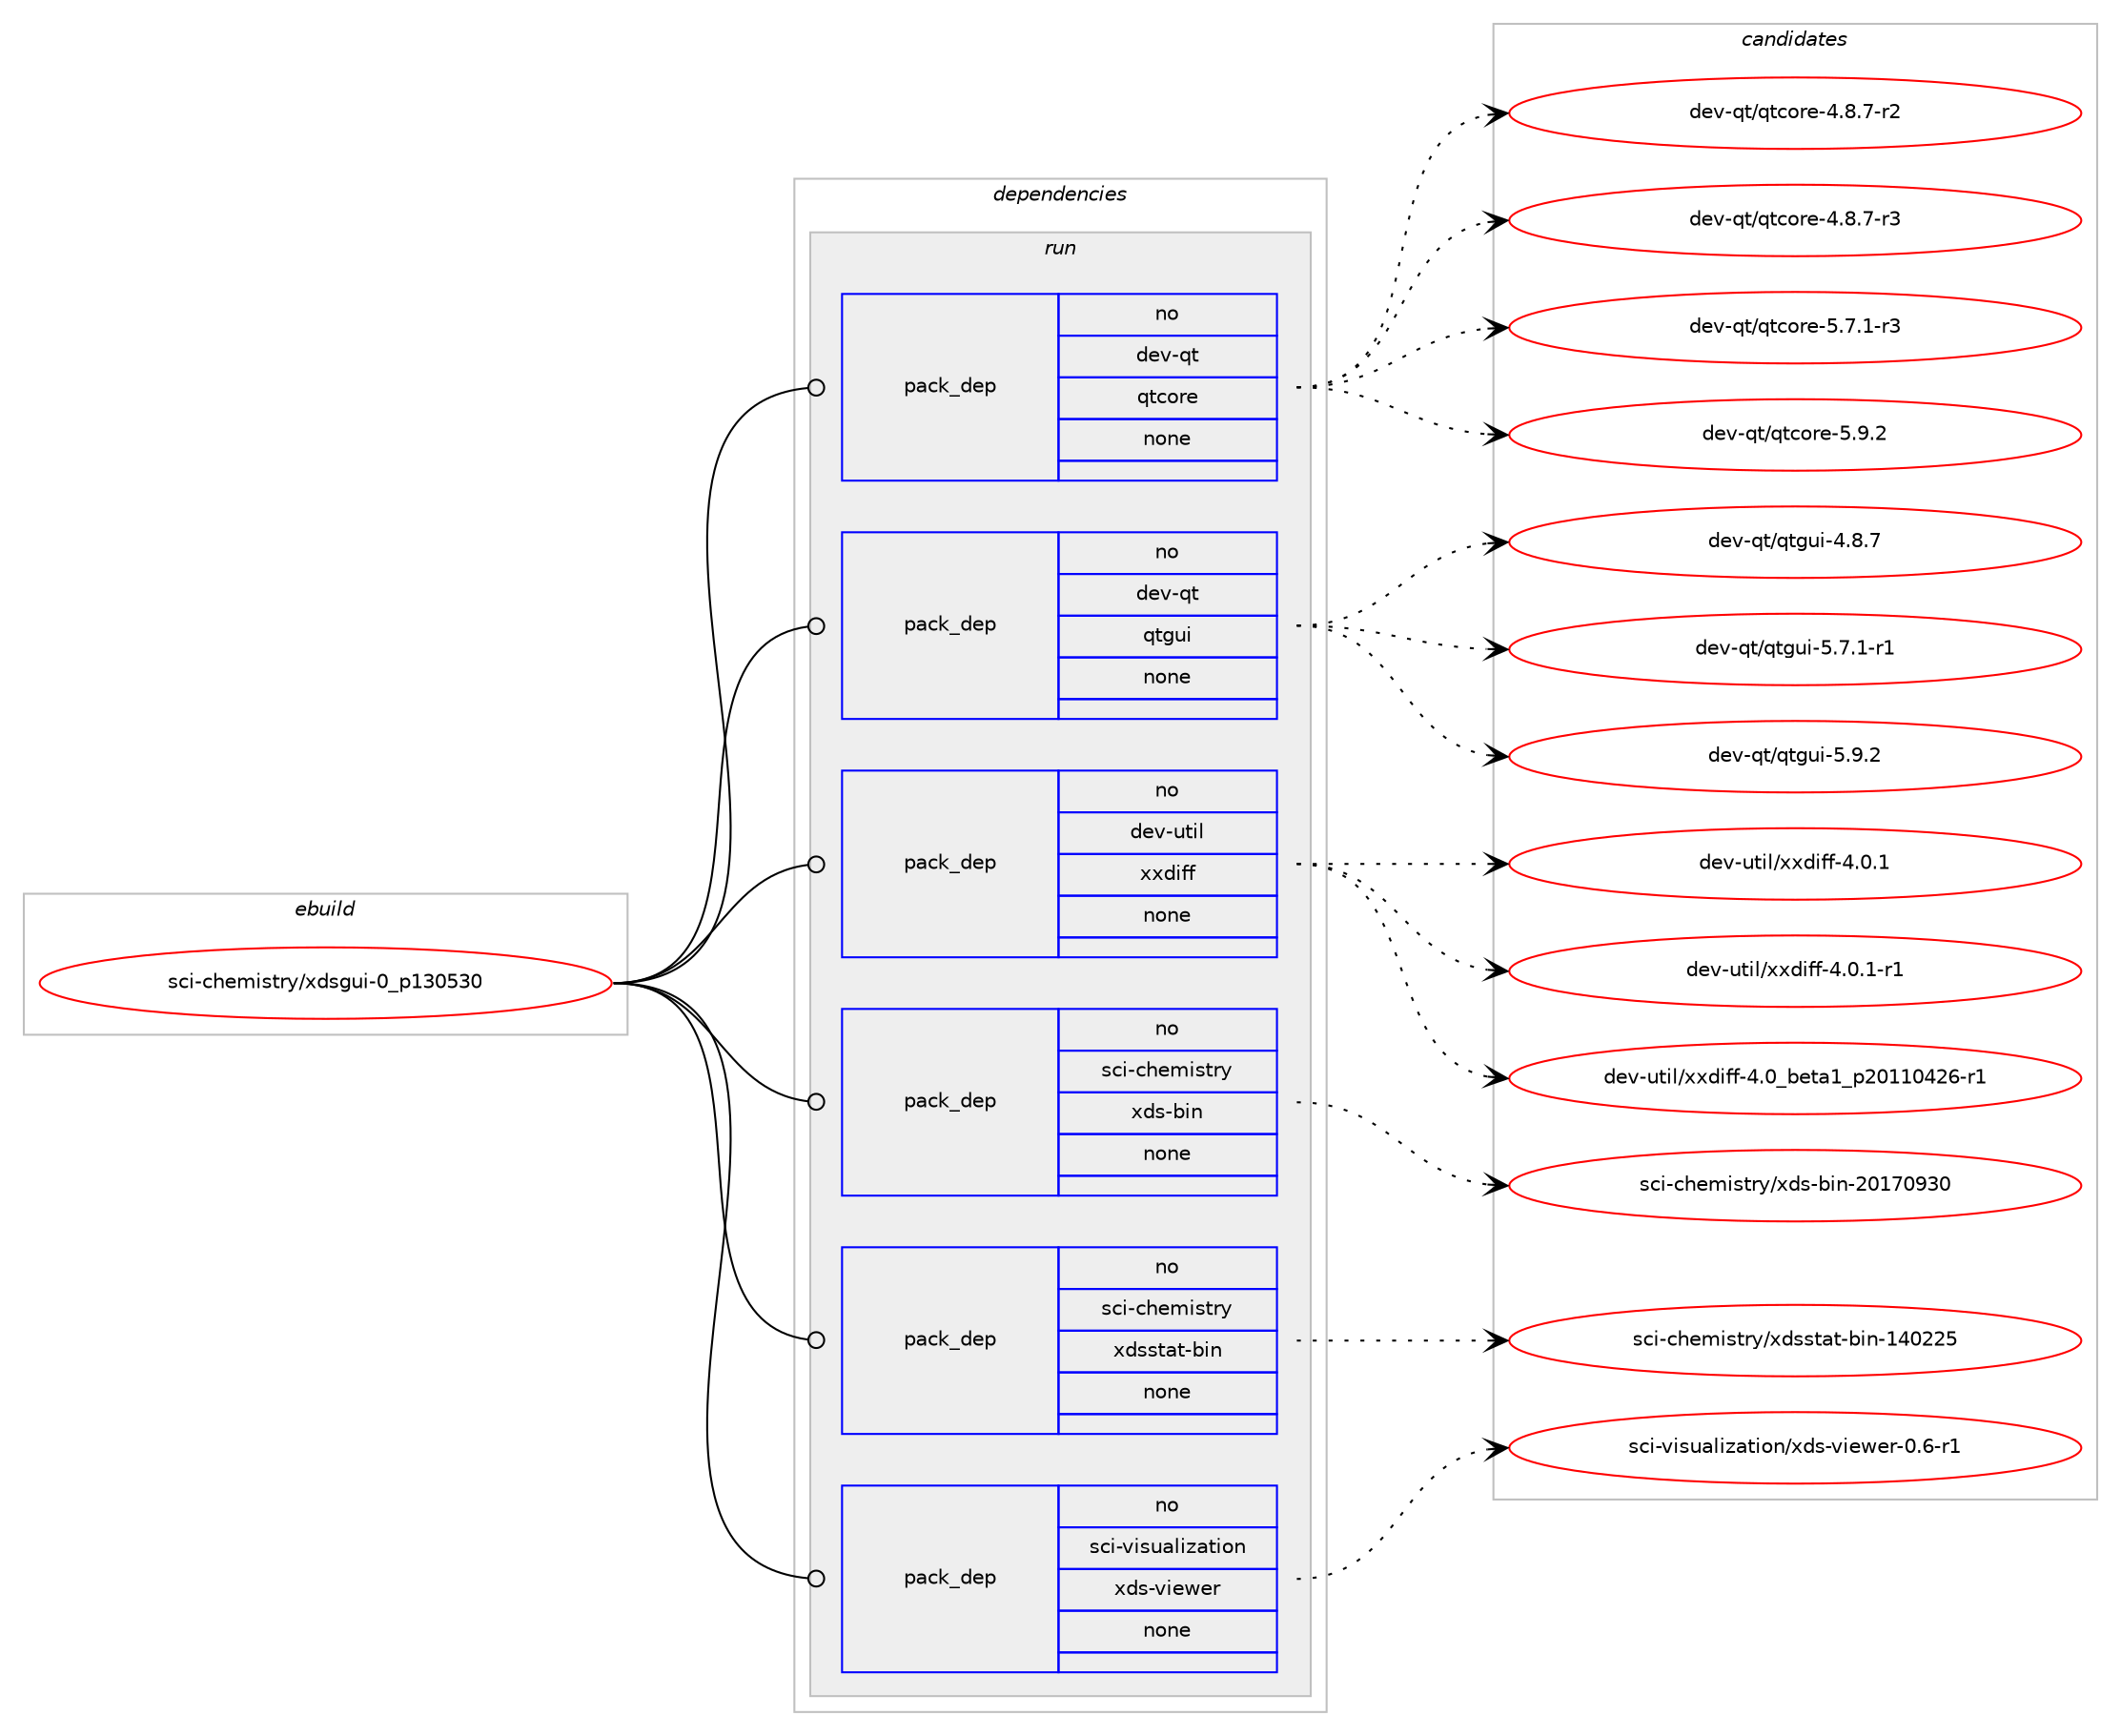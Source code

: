 digraph prolog {

# *************
# Graph options
# *************

newrank=true;
concentrate=true;
compound=true;
graph [rankdir=LR,fontname=Helvetica,fontsize=10,ranksep=1.5];#, ranksep=2.5, nodesep=0.2];
edge  [arrowhead=vee];
node  [fontname=Helvetica,fontsize=10];

# **********
# The ebuild
# **********

subgraph cluster_leftcol {
color=gray;
rank=same;
label=<<i>ebuild</i>>;
id [label="sci-chemistry/xdsgui-0_p130530", color=red, width=4, href="../sci-chemistry/xdsgui-0_p130530.svg"];
}

# ****************
# The dependencies
# ****************

subgraph cluster_midcol {
color=gray;
label=<<i>dependencies</i>>;
subgraph cluster_compile {
fillcolor="#eeeeee";
style=filled;
label=<<i>compile</i>>;
}
subgraph cluster_compileandrun {
fillcolor="#eeeeee";
style=filled;
label=<<i>compile and run</i>>;
}
subgraph cluster_run {
fillcolor="#eeeeee";
style=filled;
label=<<i>run</i>>;
subgraph pack329799 {
dependency447338 [label=<<TABLE BORDER="0" CELLBORDER="1" CELLSPACING="0" CELLPADDING="4" WIDTH="220"><TR><TD ROWSPAN="6" CELLPADDING="30">pack_dep</TD></TR><TR><TD WIDTH="110">no</TD></TR><TR><TD>dev-qt</TD></TR><TR><TD>qtcore</TD></TR><TR><TD>none</TD></TR><TR><TD></TD></TR></TABLE>>, shape=none, color=blue];
}
id:e -> dependency447338:w [weight=20,style="solid",arrowhead="odot"];
subgraph pack329800 {
dependency447339 [label=<<TABLE BORDER="0" CELLBORDER="1" CELLSPACING="0" CELLPADDING="4" WIDTH="220"><TR><TD ROWSPAN="6" CELLPADDING="30">pack_dep</TD></TR><TR><TD WIDTH="110">no</TD></TR><TR><TD>dev-qt</TD></TR><TR><TD>qtgui</TD></TR><TR><TD>none</TD></TR><TR><TD></TD></TR></TABLE>>, shape=none, color=blue];
}
id:e -> dependency447339:w [weight=20,style="solid",arrowhead="odot"];
subgraph pack329801 {
dependency447340 [label=<<TABLE BORDER="0" CELLBORDER="1" CELLSPACING="0" CELLPADDING="4" WIDTH="220"><TR><TD ROWSPAN="6" CELLPADDING="30">pack_dep</TD></TR><TR><TD WIDTH="110">no</TD></TR><TR><TD>dev-util</TD></TR><TR><TD>xxdiff</TD></TR><TR><TD>none</TD></TR><TR><TD></TD></TR></TABLE>>, shape=none, color=blue];
}
id:e -> dependency447340:w [weight=20,style="solid",arrowhead="odot"];
subgraph pack329802 {
dependency447341 [label=<<TABLE BORDER="0" CELLBORDER="1" CELLSPACING="0" CELLPADDING="4" WIDTH="220"><TR><TD ROWSPAN="6" CELLPADDING="30">pack_dep</TD></TR><TR><TD WIDTH="110">no</TD></TR><TR><TD>sci-chemistry</TD></TR><TR><TD>xds-bin</TD></TR><TR><TD>none</TD></TR><TR><TD></TD></TR></TABLE>>, shape=none, color=blue];
}
id:e -> dependency447341:w [weight=20,style="solid",arrowhead="odot"];
subgraph pack329803 {
dependency447342 [label=<<TABLE BORDER="0" CELLBORDER="1" CELLSPACING="0" CELLPADDING="4" WIDTH="220"><TR><TD ROWSPAN="6" CELLPADDING="30">pack_dep</TD></TR><TR><TD WIDTH="110">no</TD></TR><TR><TD>sci-chemistry</TD></TR><TR><TD>xdsstat-bin</TD></TR><TR><TD>none</TD></TR><TR><TD></TD></TR></TABLE>>, shape=none, color=blue];
}
id:e -> dependency447342:w [weight=20,style="solid",arrowhead="odot"];
subgraph pack329804 {
dependency447343 [label=<<TABLE BORDER="0" CELLBORDER="1" CELLSPACING="0" CELLPADDING="4" WIDTH="220"><TR><TD ROWSPAN="6" CELLPADDING="30">pack_dep</TD></TR><TR><TD WIDTH="110">no</TD></TR><TR><TD>sci-visualization</TD></TR><TR><TD>xds-viewer</TD></TR><TR><TD>none</TD></TR><TR><TD></TD></TR></TABLE>>, shape=none, color=blue];
}
id:e -> dependency447343:w [weight=20,style="solid",arrowhead="odot"];
}
}

# **************
# The candidates
# **************

subgraph cluster_choices {
rank=same;
color=gray;
label=<<i>candidates</i>>;

subgraph choice329799 {
color=black;
nodesep=1;
choice1001011184511311647113116991111141014552465646554511450 [label="dev-qt/qtcore-4.8.7-r2", color=red, width=4,href="../dev-qt/qtcore-4.8.7-r2.svg"];
choice1001011184511311647113116991111141014552465646554511451 [label="dev-qt/qtcore-4.8.7-r3", color=red, width=4,href="../dev-qt/qtcore-4.8.7-r3.svg"];
choice1001011184511311647113116991111141014553465546494511451 [label="dev-qt/qtcore-5.7.1-r3", color=red, width=4,href="../dev-qt/qtcore-5.7.1-r3.svg"];
choice100101118451131164711311699111114101455346574650 [label="dev-qt/qtcore-5.9.2", color=red, width=4,href="../dev-qt/qtcore-5.9.2.svg"];
dependency447338:e -> choice1001011184511311647113116991111141014552465646554511450:w [style=dotted,weight="100"];
dependency447338:e -> choice1001011184511311647113116991111141014552465646554511451:w [style=dotted,weight="100"];
dependency447338:e -> choice1001011184511311647113116991111141014553465546494511451:w [style=dotted,weight="100"];
dependency447338:e -> choice100101118451131164711311699111114101455346574650:w [style=dotted,weight="100"];
}
subgraph choice329800 {
color=black;
nodesep=1;
choice1001011184511311647113116103117105455246564655 [label="dev-qt/qtgui-4.8.7", color=red, width=4,href="../dev-qt/qtgui-4.8.7.svg"];
choice10010111845113116471131161031171054553465546494511449 [label="dev-qt/qtgui-5.7.1-r1", color=red, width=4,href="../dev-qt/qtgui-5.7.1-r1.svg"];
choice1001011184511311647113116103117105455346574650 [label="dev-qt/qtgui-5.9.2", color=red, width=4,href="../dev-qt/qtgui-5.9.2.svg"];
dependency447339:e -> choice1001011184511311647113116103117105455246564655:w [style=dotted,weight="100"];
dependency447339:e -> choice10010111845113116471131161031171054553465546494511449:w [style=dotted,weight="100"];
dependency447339:e -> choice1001011184511311647113116103117105455346574650:w [style=dotted,weight="100"];
}
subgraph choice329801 {
color=black;
nodesep=1;
choice1001011184511711610510847120120100105102102455246484649 [label="dev-util/xxdiff-4.0.1", color=red, width=4,href="../dev-util/xxdiff-4.0.1.svg"];
choice10010111845117116105108471201201001051021024552464846494511449 [label="dev-util/xxdiff-4.0.1-r1", color=red, width=4,href="../dev-util/xxdiff-4.0.1-r1.svg"];
choice100101118451171161051084712012010010510210245524648959810111697499511250484949485250544511449 [label="dev-util/xxdiff-4.0_beta1_p20110426-r1", color=red, width=4,href="../dev-util/xxdiff-4.0_beta1_p20110426-r1.svg"];
dependency447340:e -> choice1001011184511711610510847120120100105102102455246484649:w [style=dotted,weight="100"];
dependency447340:e -> choice10010111845117116105108471201201001051021024552464846494511449:w [style=dotted,weight="100"];
dependency447340:e -> choice100101118451171161051084712012010010510210245524648959810111697499511250484949485250544511449:w [style=dotted,weight="100"];
}
subgraph choice329802 {
color=black;
nodesep=1;
choice115991054599104101109105115116114121471201001154598105110455048495548575148 [label="sci-chemistry/xds-bin-20170930", color=red, width=4,href="../sci-chemistry/xds-bin-20170930.svg"];
dependency447341:e -> choice115991054599104101109105115116114121471201001154598105110455048495548575148:w [style=dotted,weight="100"];
}
subgraph choice329803 {
color=black;
nodesep=1;
choice1159910545991041011091051151161141214712010011511511697116459810511045495248505053 [label="sci-chemistry/xdsstat-bin-140225", color=red, width=4,href="../sci-chemistry/xdsstat-bin-140225.svg"];
dependency447342:e -> choice1159910545991041011091051151161141214712010011511511697116459810511045495248505053:w [style=dotted,weight="100"];
}
subgraph choice329804 {
color=black;
nodesep=1;
choice115991054511810511511797108105122971161051111104712010011545118105101119101114454846544511449 [label="sci-visualization/xds-viewer-0.6-r1", color=red, width=4,href="../sci-visualization/xds-viewer-0.6-r1.svg"];
dependency447343:e -> choice115991054511810511511797108105122971161051111104712010011545118105101119101114454846544511449:w [style=dotted,weight="100"];
}
}

}
